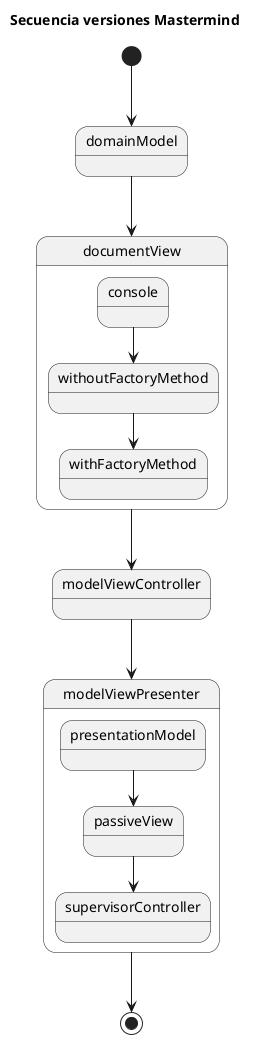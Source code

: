 @startuml Mastermind

title Secuencia versiones Mastermind
[*] --> domainModel
state domainModel
state documentView
state modelViewController
state modelViewPresenter

domainModel --> documentView

state documentView {
  state console
  state withFactoryMethod
  state withoutFactoryMethod
  console --> withoutFactoryMethod
  withoutFactoryMethod --> withFactoryMethod
}

documentView --> modelViewController
modelViewController --> modelViewPresenter

state modelViewPresenter{
state presentationModel
state passiveView
state supervisorController

presentationModel-->passiveView
passiveView-->supervisorController
}
modelViewPresenter  --> [*]
@enduml
